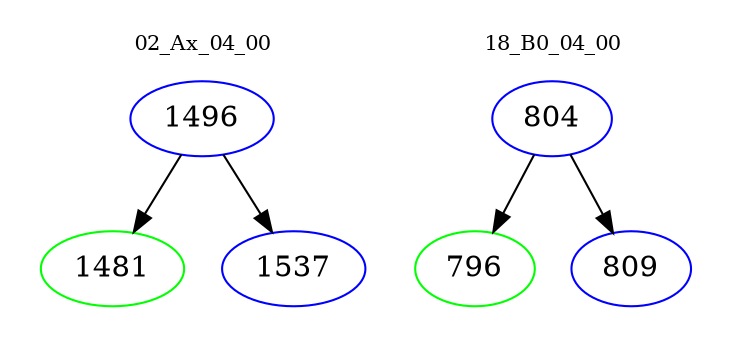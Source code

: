 digraph{
subgraph cluster_0 {
color = white
label = "02_Ax_04_00";
fontsize=10;
T0_1496 [label="1496", color="blue"]
T0_1496 -> T0_1481 [color="black"]
T0_1481 [label="1481", color="green"]
T0_1496 -> T0_1537 [color="black"]
T0_1537 [label="1537", color="blue"]
}
subgraph cluster_1 {
color = white
label = "18_B0_04_00";
fontsize=10;
T1_804 [label="804", color="blue"]
T1_804 -> T1_796 [color="black"]
T1_796 [label="796", color="green"]
T1_804 -> T1_809 [color="black"]
T1_809 [label="809", color="blue"]
}
}
